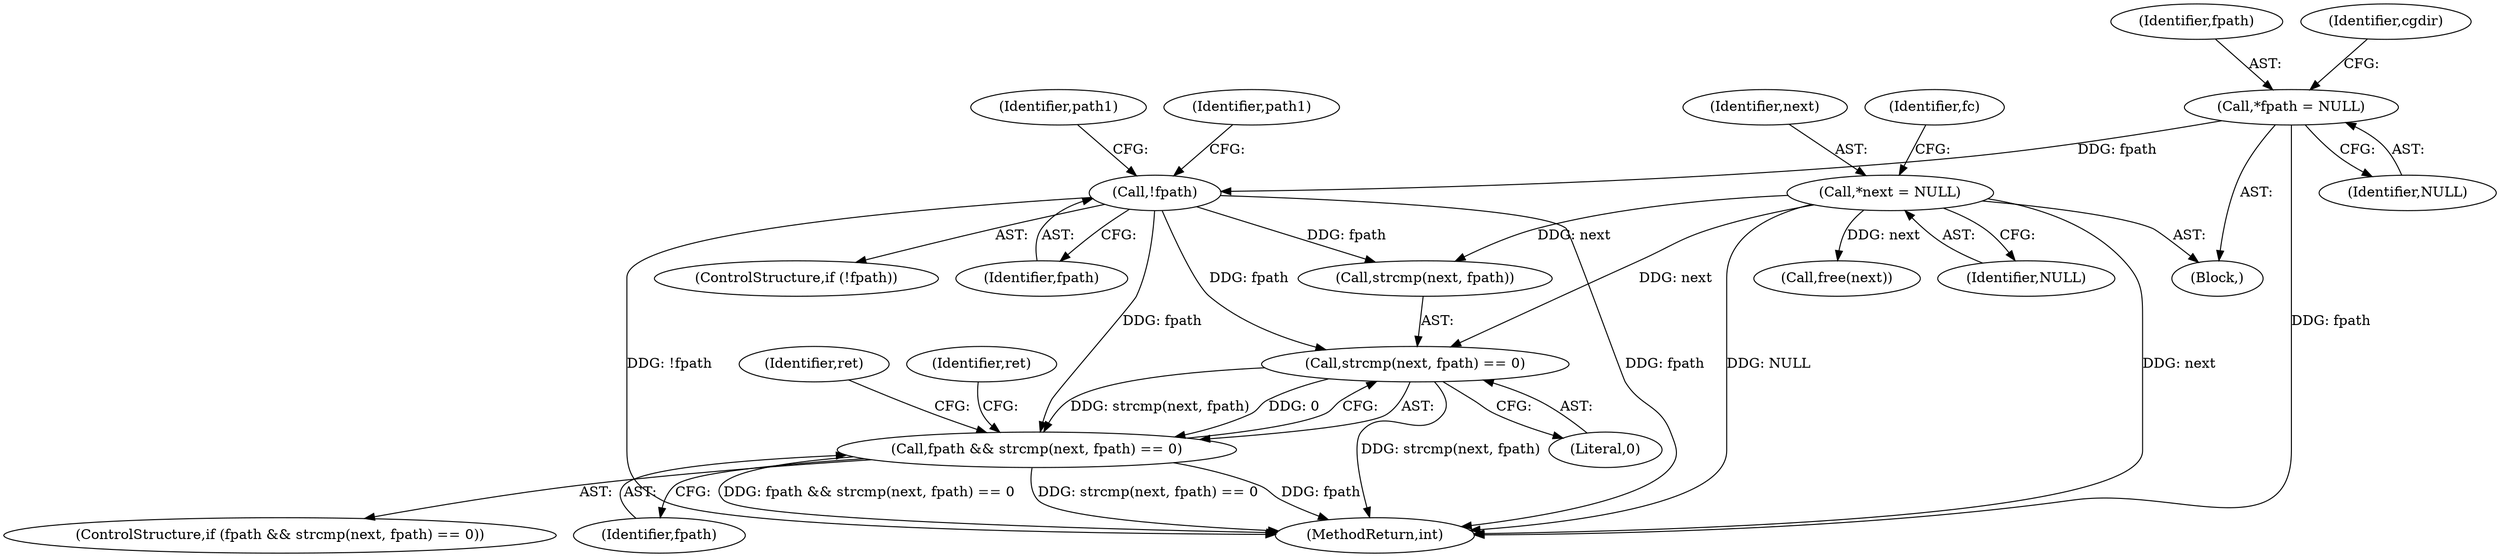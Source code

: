 digraph "0_lxcfs_a8b6c3e0537e90fba3c55910fd1b7229d54a60a7_1@API" {
"1000181" [label="(Call,strcmp(next, fpath) == 0)"];
"1000119" [label="(Call,*next = NULL)"];
"1000158" [label="(Call,!fpath)"];
"1000109" [label="(Call,*fpath = NULL)"];
"1000179" [label="(Call,fpath && strcmp(next, fpath) == 0)"];
"1000185" [label="(Literal,0)"];
"1000179" [label="(Call,fpath && strcmp(next, fpath) == 0)"];
"1000181" [label="(Call,strcmp(next, fpath) == 0)"];
"1000126" [label="(Identifier,fc)"];
"1000178" [label="(ControlStructure,if (fpath && strcmp(next, fpath) == 0))"];
"1000244" [label="(Call,free(next))"];
"1000159" [label="(Identifier,fpath)"];
"1000180" [label="(Identifier,fpath)"];
"1000110" [label="(Identifier,fpath)"];
"1000187" [label="(Identifier,ret)"];
"1000119" [label="(Call,*next = NULL)"];
"1000158" [label="(Call,!fpath)"];
"1000248" [label="(MethodReturn,int)"];
"1000165" [label="(Identifier,path1)"];
"1000182" [label="(Call,strcmp(next, fpath))"];
"1000109" [label="(Call,*fpath = NULL)"];
"1000192" [label="(Identifier,ret)"];
"1000115" [label="(Identifier,cgdir)"];
"1000103" [label="(Block,)"];
"1000157" [label="(ControlStructure,if (!fpath))"];
"1000111" [label="(Identifier,NULL)"];
"1000121" [label="(Identifier,NULL)"];
"1000161" [label="(Identifier,path1)"];
"1000120" [label="(Identifier,next)"];
"1000181" -> "1000179"  [label="AST: "];
"1000181" -> "1000185"  [label="CFG: "];
"1000182" -> "1000181"  [label="AST: "];
"1000185" -> "1000181"  [label="AST: "];
"1000179" -> "1000181"  [label="CFG: "];
"1000181" -> "1000248"  [label="DDG: strcmp(next, fpath)"];
"1000181" -> "1000179"  [label="DDG: strcmp(next, fpath)"];
"1000181" -> "1000179"  [label="DDG: 0"];
"1000119" -> "1000181"  [label="DDG: next"];
"1000158" -> "1000181"  [label="DDG: fpath"];
"1000119" -> "1000103"  [label="AST: "];
"1000119" -> "1000121"  [label="CFG: "];
"1000120" -> "1000119"  [label="AST: "];
"1000121" -> "1000119"  [label="AST: "];
"1000126" -> "1000119"  [label="CFG: "];
"1000119" -> "1000248"  [label="DDG: NULL"];
"1000119" -> "1000248"  [label="DDG: next"];
"1000119" -> "1000182"  [label="DDG: next"];
"1000119" -> "1000244"  [label="DDG: next"];
"1000158" -> "1000157"  [label="AST: "];
"1000158" -> "1000159"  [label="CFG: "];
"1000159" -> "1000158"  [label="AST: "];
"1000161" -> "1000158"  [label="CFG: "];
"1000165" -> "1000158"  [label="CFG: "];
"1000158" -> "1000248"  [label="DDG: fpath"];
"1000158" -> "1000248"  [label="DDG: !fpath"];
"1000109" -> "1000158"  [label="DDG: fpath"];
"1000158" -> "1000179"  [label="DDG: fpath"];
"1000158" -> "1000182"  [label="DDG: fpath"];
"1000109" -> "1000103"  [label="AST: "];
"1000109" -> "1000111"  [label="CFG: "];
"1000110" -> "1000109"  [label="AST: "];
"1000111" -> "1000109"  [label="AST: "];
"1000115" -> "1000109"  [label="CFG: "];
"1000109" -> "1000248"  [label="DDG: fpath"];
"1000179" -> "1000178"  [label="AST: "];
"1000179" -> "1000180"  [label="CFG: "];
"1000180" -> "1000179"  [label="AST: "];
"1000187" -> "1000179"  [label="CFG: "];
"1000192" -> "1000179"  [label="CFG: "];
"1000179" -> "1000248"  [label="DDG: fpath && strcmp(next, fpath) == 0"];
"1000179" -> "1000248"  [label="DDG: strcmp(next, fpath) == 0"];
"1000179" -> "1000248"  [label="DDG: fpath"];
}
